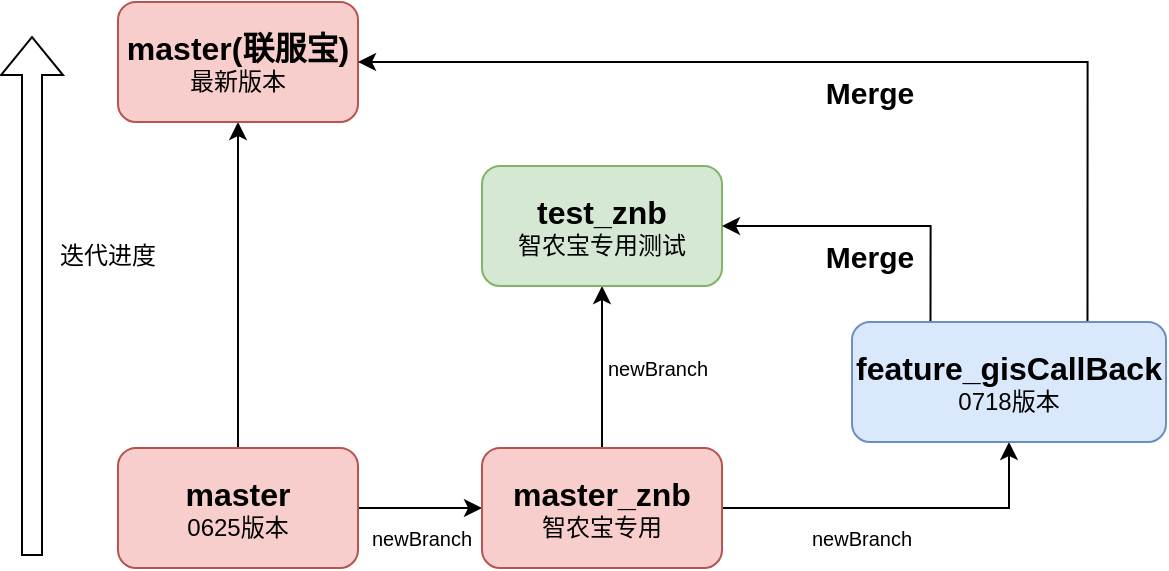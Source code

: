 <mxfile version="27.2.0">
  <diagram name="第 1 页" id="jqnPtRpUKLhsEgk0Oy-9">
    <mxGraphModel dx="983" dy="583" grid="0" gridSize="10" guides="1" tooltips="1" connect="1" arrows="1" fold="1" page="0" pageScale="1" pageWidth="827" pageHeight="1169" math="0" shadow="0">
      <root>
        <mxCell id="0" />
        <mxCell id="1" parent="0" />
        <mxCell id="OQwb_SyBURKM92orqpgl-5" style="edgeStyle=orthogonalEdgeStyle;rounded=0;orthogonalLoop=1;jettySize=auto;html=1;exitX=0.5;exitY=0;exitDx=0;exitDy=0;entryX=0.5;entryY=1;entryDx=0;entryDy=0;" parent="1" source="OQwb_SyBURKM92orqpgl-1" target="OQwb_SyBURKM92orqpgl-4" edge="1">
          <mxGeometry relative="1" as="geometry" />
        </mxCell>
        <mxCell id="OQwb_SyBURKM92orqpgl-9" style="edgeStyle=orthogonalEdgeStyle;rounded=0;orthogonalLoop=1;jettySize=auto;html=1;exitX=1;exitY=0.5;exitDx=0;exitDy=0;entryX=0;entryY=0.5;entryDx=0;entryDy=0;" parent="1" source="OQwb_SyBURKM92orqpgl-1" target="OQwb_SyBURKM92orqpgl-8" edge="1">
          <mxGeometry relative="1" as="geometry" />
        </mxCell>
        <mxCell id="OQwb_SyBURKM92orqpgl-1" value="&lt;font style=&quot;&quot;&gt;&lt;span style=&quot;font-weight: bold; font-size: 16px;&quot;&gt;master&lt;/span&gt;&lt;br&gt;&lt;font style=&quot;&quot;&gt;0625版本&lt;/font&gt;&lt;/font&gt;" style="rounded=1;whiteSpace=wrap;html=1;fillColor=#f8cecc;strokeColor=#b85450;" parent="1" vertex="1">
          <mxGeometry x="294" y="430" width="120" height="60" as="geometry" />
        </mxCell>
        <mxCell id="OQwb_SyBURKM92orqpgl-4" value="&lt;font style=&quot;&quot;&gt;&lt;span style=&quot;font-weight: bold; font-size: 16px;&quot;&gt;master(联服宝)&lt;/span&gt;&lt;br&gt;&lt;font style=&quot;&quot;&gt;最新版本&lt;/font&gt;&lt;/font&gt;" style="rounded=1;whiteSpace=wrap;html=1;fillColor=#f8cecc;strokeColor=#b85450;" parent="1" vertex="1">
          <mxGeometry x="294" y="207" width="120" height="60" as="geometry" />
        </mxCell>
        <mxCell id="OQwb_SyBURKM92orqpgl-6" value="迭代进度" style="text;html=1;align=center;verticalAlign=middle;whiteSpace=wrap;rounded=0;" parent="1" vertex="1">
          <mxGeometry x="259" y="319" width="60" height="30" as="geometry" />
        </mxCell>
        <mxCell id="OQwb_SyBURKM92orqpgl-11" style="edgeStyle=orthogonalEdgeStyle;rounded=0;orthogonalLoop=1;jettySize=auto;html=1;exitX=0.5;exitY=0;exitDx=0;exitDy=0;entryX=0.5;entryY=1;entryDx=0;entryDy=0;" parent="1" source="OQwb_SyBURKM92orqpgl-8" target="OQwb_SyBURKM92orqpgl-10" edge="1">
          <mxGeometry relative="1" as="geometry" />
        </mxCell>
        <mxCell id="OQwb_SyBURKM92orqpgl-14" style="edgeStyle=orthogonalEdgeStyle;rounded=0;orthogonalLoop=1;jettySize=auto;html=1;exitX=1;exitY=0.5;exitDx=0;exitDy=0;" parent="1" source="OQwb_SyBURKM92orqpgl-8" target="OQwb_SyBURKM92orqpgl-13" edge="1">
          <mxGeometry relative="1" as="geometry" />
        </mxCell>
        <mxCell id="OQwb_SyBURKM92orqpgl-8" value="&lt;font style=&quot;&quot;&gt;&lt;span style=&quot;font-weight: bold; font-size: 16px;&quot;&gt;master_znb&lt;/span&gt;&lt;br&gt;智农宝专用&lt;/font&gt;" style="rounded=1;whiteSpace=wrap;html=1;fillColor=#f8cecc;strokeColor=#b85450;" parent="1" vertex="1">
          <mxGeometry x="476" y="430" width="120" height="60" as="geometry" />
        </mxCell>
        <mxCell id="OQwb_SyBURKM92orqpgl-10" value="&lt;font style=&quot;&quot;&gt;&lt;span style=&quot;font-weight: bold; font-size: 16px;&quot;&gt;test_znb&lt;/span&gt;&lt;br&gt;智农宝专用测试&lt;/font&gt;" style="rounded=1;whiteSpace=wrap;html=1;fillColor=#d5e8d4;strokeColor=#82b366;" parent="1" vertex="1">
          <mxGeometry x="476" y="289" width="120" height="60" as="geometry" />
        </mxCell>
        <mxCell id="OQwb_SyBURKM92orqpgl-17" style="edgeStyle=orthogonalEdgeStyle;rounded=0;orthogonalLoop=1;jettySize=auto;html=1;exitX=0.25;exitY=0;exitDx=0;exitDy=0;entryX=1;entryY=0.5;entryDx=0;entryDy=0;" parent="1" source="OQwb_SyBURKM92orqpgl-13" target="OQwb_SyBURKM92orqpgl-10" edge="1">
          <mxGeometry relative="1" as="geometry" />
        </mxCell>
        <mxCell id="OQwb_SyBURKM92orqpgl-20" style="edgeStyle=orthogonalEdgeStyle;rounded=0;orthogonalLoop=1;jettySize=auto;html=1;exitX=0.75;exitY=0;exitDx=0;exitDy=0;entryX=1;entryY=0.5;entryDx=0;entryDy=0;" parent="1" source="OQwb_SyBURKM92orqpgl-13" target="OQwb_SyBURKM92orqpgl-4" edge="1">
          <mxGeometry relative="1" as="geometry" />
        </mxCell>
        <mxCell id="OQwb_SyBURKM92orqpgl-13" value="&lt;font style=&quot;&quot;&gt;&lt;span style=&quot;font-weight: bold; font-size: 16px;&quot;&gt;feature_gisCallBack&lt;/span&gt;&lt;br&gt;0718版本&lt;/font&gt;" style="rounded=1;whiteSpace=wrap;html=1;fillColor=#dae8fc;strokeColor=#6c8ebf;" parent="1" vertex="1">
          <mxGeometry x="661" y="367" width="157" height="60" as="geometry" />
        </mxCell>
        <mxCell id="OQwb_SyBURKM92orqpgl-15" value="newBranch" style="text;html=1;align=center;verticalAlign=middle;whiteSpace=wrap;rounded=0;fontSize=10;" parent="1" vertex="1">
          <mxGeometry x="416" y="460" width="60" height="30" as="geometry" />
        </mxCell>
        <mxCell id="OQwb_SyBURKM92orqpgl-16" value="newBranch" style="text;html=1;align=center;verticalAlign=middle;whiteSpace=wrap;rounded=0;fontSize=10;" parent="1" vertex="1">
          <mxGeometry x="636" y="460" width="60" height="30" as="geometry" />
        </mxCell>
        <mxCell id="OQwb_SyBURKM92orqpgl-19" value="Merge" style="text;html=1;align=center;verticalAlign=middle;whiteSpace=wrap;rounded=0;fontSize=15;fontStyle=1" parent="1" vertex="1">
          <mxGeometry x="640" y="237" width="60" height="30" as="geometry" />
        </mxCell>
        <mxCell id="OQwb_SyBURKM92orqpgl-21" value="Merge" style="text;html=1;align=center;verticalAlign=middle;whiteSpace=wrap;rounded=0;fontSize=15;fontStyle=1" parent="1" vertex="1">
          <mxGeometry x="640" y="319" width="60" height="30" as="geometry" />
        </mxCell>
        <mxCell id="O3YkCYbT6n3J3SaZLAAe-1" value="" style="shape=flexArrow;endArrow=classic;html=1;rounded=0;" edge="1" parent="1">
          <mxGeometry width="50" height="50" relative="1" as="geometry">
            <mxPoint x="251" y="484" as="sourcePoint" />
            <mxPoint x="251" y="224" as="targetPoint" />
          </mxGeometry>
        </mxCell>
        <mxCell id="O3YkCYbT6n3J3SaZLAAe-2" value="newBranch" style="text;html=1;align=center;verticalAlign=middle;whiteSpace=wrap;rounded=0;fontSize=10;" vertex="1" parent="1">
          <mxGeometry x="534" y="375" width="60" height="30" as="geometry" />
        </mxCell>
      </root>
    </mxGraphModel>
  </diagram>
</mxfile>
